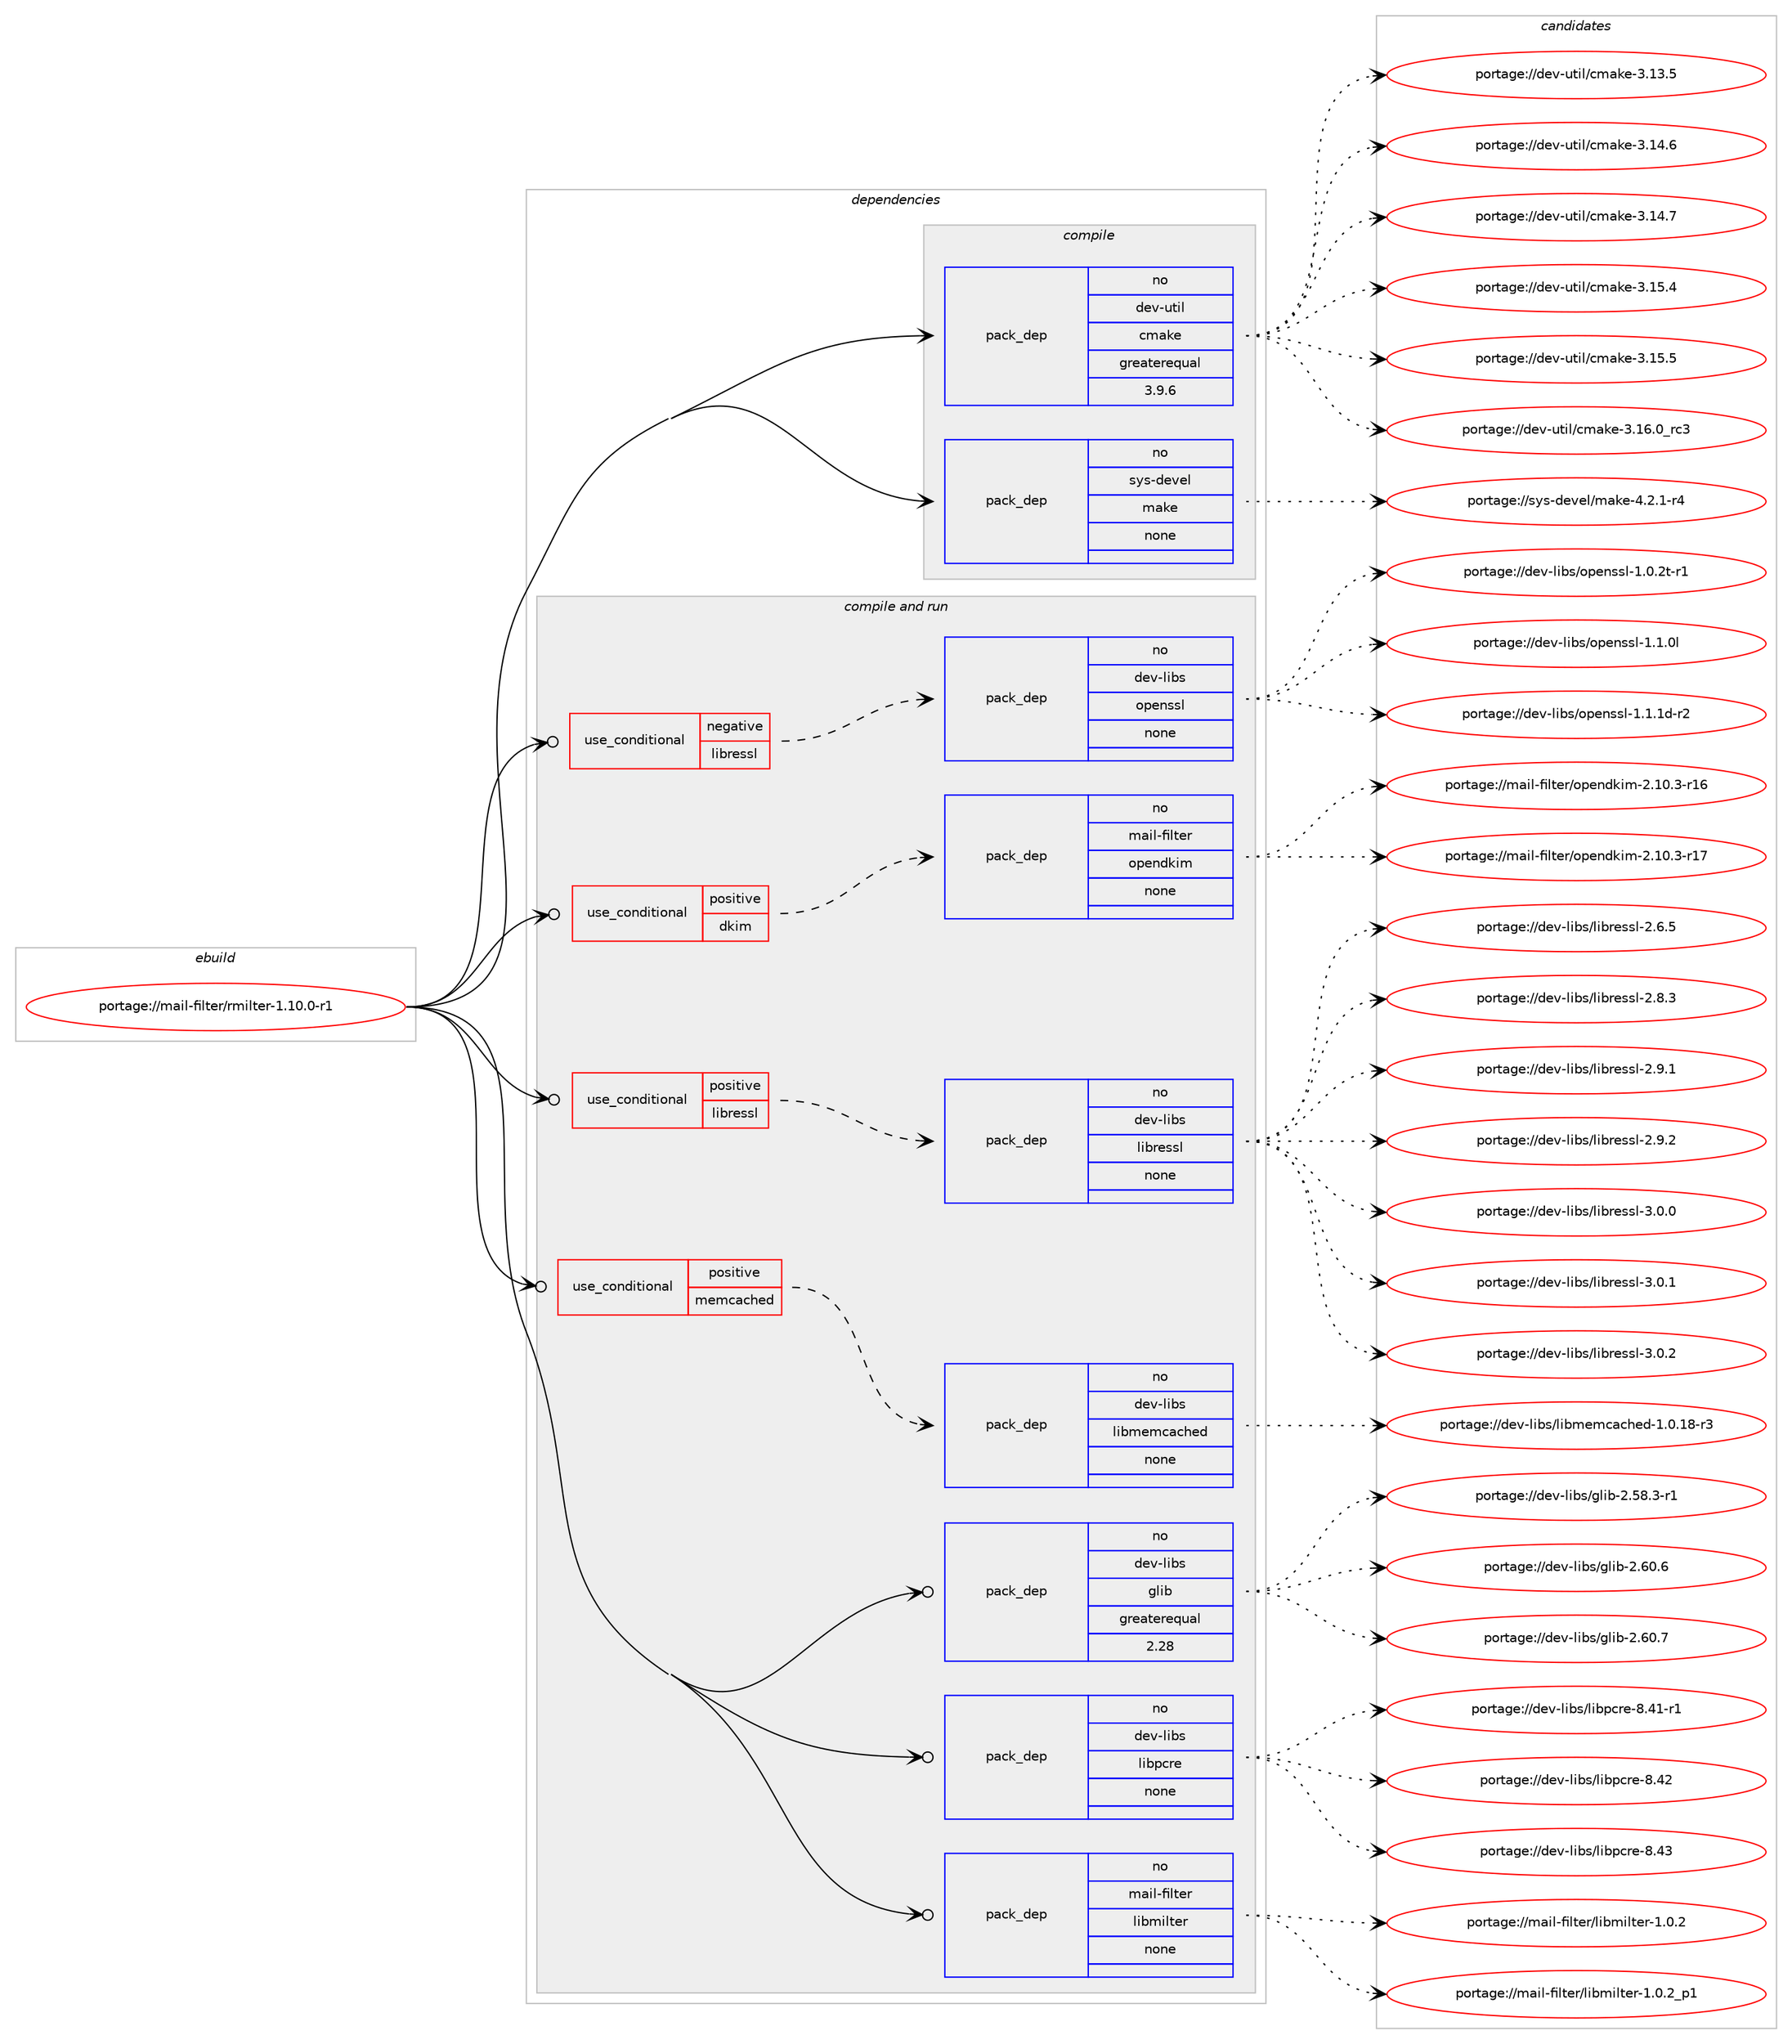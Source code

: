 digraph prolog {

# *************
# Graph options
# *************

newrank=true;
concentrate=true;
compound=true;
graph [rankdir=LR,fontname=Helvetica,fontsize=10,ranksep=1.5];#, ranksep=2.5, nodesep=0.2];
edge  [arrowhead=vee];
node  [fontname=Helvetica,fontsize=10];

# **********
# The ebuild
# **********

subgraph cluster_leftcol {
color=gray;
rank=same;
label=<<i>ebuild</i>>;
id [label="portage://mail-filter/rmilter-1.10.0-r1", color=red, width=4, href="../mail-filter/rmilter-1.10.0-r1.svg"];
}

# ****************
# The dependencies
# ****************

subgraph cluster_midcol {
color=gray;
label=<<i>dependencies</i>>;
subgraph cluster_compile {
fillcolor="#eeeeee";
style=filled;
label=<<i>compile</i>>;
subgraph pack224289 {
dependency306149 [label=<<TABLE BORDER="0" CELLBORDER="1" CELLSPACING="0" CELLPADDING="4" WIDTH="220"><TR><TD ROWSPAN="6" CELLPADDING="30">pack_dep</TD></TR><TR><TD WIDTH="110">no</TD></TR><TR><TD>dev-util</TD></TR><TR><TD>cmake</TD></TR><TR><TD>greaterequal</TD></TR><TR><TD>3.9.6</TD></TR></TABLE>>, shape=none, color=blue];
}
id:e -> dependency306149:w [weight=20,style="solid",arrowhead="vee"];
subgraph pack224290 {
dependency306150 [label=<<TABLE BORDER="0" CELLBORDER="1" CELLSPACING="0" CELLPADDING="4" WIDTH="220"><TR><TD ROWSPAN="6" CELLPADDING="30">pack_dep</TD></TR><TR><TD WIDTH="110">no</TD></TR><TR><TD>sys-devel</TD></TR><TR><TD>make</TD></TR><TR><TD>none</TD></TR><TR><TD></TD></TR></TABLE>>, shape=none, color=blue];
}
id:e -> dependency306150:w [weight=20,style="solid",arrowhead="vee"];
}
subgraph cluster_compileandrun {
fillcolor="#eeeeee";
style=filled;
label=<<i>compile and run</i>>;
subgraph cond76950 {
dependency306151 [label=<<TABLE BORDER="0" CELLBORDER="1" CELLSPACING="0" CELLPADDING="4"><TR><TD ROWSPAN="3" CELLPADDING="10">use_conditional</TD></TR><TR><TD>negative</TD></TR><TR><TD>libressl</TD></TR></TABLE>>, shape=none, color=red];
subgraph pack224291 {
dependency306152 [label=<<TABLE BORDER="0" CELLBORDER="1" CELLSPACING="0" CELLPADDING="4" WIDTH="220"><TR><TD ROWSPAN="6" CELLPADDING="30">pack_dep</TD></TR><TR><TD WIDTH="110">no</TD></TR><TR><TD>dev-libs</TD></TR><TR><TD>openssl</TD></TR><TR><TD>none</TD></TR><TR><TD></TD></TR></TABLE>>, shape=none, color=blue];
}
dependency306151:e -> dependency306152:w [weight=20,style="dashed",arrowhead="vee"];
}
id:e -> dependency306151:w [weight=20,style="solid",arrowhead="odotvee"];
subgraph cond76951 {
dependency306153 [label=<<TABLE BORDER="0" CELLBORDER="1" CELLSPACING="0" CELLPADDING="4"><TR><TD ROWSPAN="3" CELLPADDING="10">use_conditional</TD></TR><TR><TD>positive</TD></TR><TR><TD>dkim</TD></TR></TABLE>>, shape=none, color=red];
subgraph pack224292 {
dependency306154 [label=<<TABLE BORDER="0" CELLBORDER="1" CELLSPACING="0" CELLPADDING="4" WIDTH="220"><TR><TD ROWSPAN="6" CELLPADDING="30">pack_dep</TD></TR><TR><TD WIDTH="110">no</TD></TR><TR><TD>mail-filter</TD></TR><TR><TD>opendkim</TD></TR><TR><TD>none</TD></TR><TR><TD></TD></TR></TABLE>>, shape=none, color=blue];
}
dependency306153:e -> dependency306154:w [weight=20,style="dashed",arrowhead="vee"];
}
id:e -> dependency306153:w [weight=20,style="solid",arrowhead="odotvee"];
subgraph cond76952 {
dependency306155 [label=<<TABLE BORDER="0" CELLBORDER="1" CELLSPACING="0" CELLPADDING="4"><TR><TD ROWSPAN="3" CELLPADDING="10">use_conditional</TD></TR><TR><TD>positive</TD></TR><TR><TD>libressl</TD></TR></TABLE>>, shape=none, color=red];
subgraph pack224293 {
dependency306156 [label=<<TABLE BORDER="0" CELLBORDER="1" CELLSPACING="0" CELLPADDING="4" WIDTH="220"><TR><TD ROWSPAN="6" CELLPADDING="30">pack_dep</TD></TR><TR><TD WIDTH="110">no</TD></TR><TR><TD>dev-libs</TD></TR><TR><TD>libressl</TD></TR><TR><TD>none</TD></TR><TR><TD></TD></TR></TABLE>>, shape=none, color=blue];
}
dependency306155:e -> dependency306156:w [weight=20,style="dashed",arrowhead="vee"];
}
id:e -> dependency306155:w [weight=20,style="solid",arrowhead="odotvee"];
subgraph cond76953 {
dependency306157 [label=<<TABLE BORDER="0" CELLBORDER="1" CELLSPACING="0" CELLPADDING="4"><TR><TD ROWSPAN="3" CELLPADDING="10">use_conditional</TD></TR><TR><TD>positive</TD></TR><TR><TD>memcached</TD></TR></TABLE>>, shape=none, color=red];
subgraph pack224294 {
dependency306158 [label=<<TABLE BORDER="0" CELLBORDER="1" CELLSPACING="0" CELLPADDING="4" WIDTH="220"><TR><TD ROWSPAN="6" CELLPADDING="30">pack_dep</TD></TR><TR><TD WIDTH="110">no</TD></TR><TR><TD>dev-libs</TD></TR><TR><TD>libmemcached</TD></TR><TR><TD>none</TD></TR><TR><TD></TD></TR></TABLE>>, shape=none, color=blue];
}
dependency306157:e -> dependency306158:w [weight=20,style="dashed",arrowhead="vee"];
}
id:e -> dependency306157:w [weight=20,style="solid",arrowhead="odotvee"];
subgraph pack224295 {
dependency306159 [label=<<TABLE BORDER="0" CELLBORDER="1" CELLSPACING="0" CELLPADDING="4" WIDTH="220"><TR><TD ROWSPAN="6" CELLPADDING="30">pack_dep</TD></TR><TR><TD WIDTH="110">no</TD></TR><TR><TD>dev-libs</TD></TR><TR><TD>glib</TD></TR><TR><TD>greaterequal</TD></TR><TR><TD>2.28</TD></TR></TABLE>>, shape=none, color=blue];
}
id:e -> dependency306159:w [weight=20,style="solid",arrowhead="odotvee"];
subgraph pack224296 {
dependency306160 [label=<<TABLE BORDER="0" CELLBORDER="1" CELLSPACING="0" CELLPADDING="4" WIDTH="220"><TR><TD ROWSPAN="6" CELLPADDING="30">pack_dep</TD></TR><TR><TD WIDTH="110">no</TD></TR><TR><TD>dev-libs</TD></TR><TR><TD>libpcre</TD></TR><TR><TD>none</TD></TR><TR><TD></TD></TR></TABLE>>, shape=none, color=blue];
}
id:e -> dependency306160:w [weight=20,style="solid",arrowhead="odotvee"];
subgraph pack224297 {
dependency306161 [label=<<TABLE BORDER="0" CELLBORDER="1" CELLSPACING="0" CELLPADDING="4" WIDTH="220"><TR><TD ROWSPAN="6" CELLPADDING="30">pack_dep</TD></TR><TR><TD WIDTH="110">no</TD></TR><TR><TD>mail-filter</TD></TR><TR><TD>libmilter</TD></TR><TR><TD>none</TD></TR><TR><TD></TD></TR></TABLE>>, shape=none, color=blue];
}
id:e -> dependency306161:w [weight=20,style="solid",arrowhead="odotvee"];
}
subgraph cluster_run {
fillcolor="#eeeeee";
style=filled;
label=<<i>run</i>>;
}
}

# **************
# The candidates
# **************

subgraph cluster_choices {
rank=same;
color=gray;
label=<<i>candidates</i>>;

subgraph choice224289 {
color=black;
nodesep=1;
choiceportage1001011184511711610510847991099710710145514649514653 [label="portage://dev-util/cmake-3.13.5", color=red, width=4,href="../dev-util/cmake-3.13.5.svg"];
choiceportage1001011184511711610510847991099710710145514649524654 [label="portage://dev-util/cmake-3.14.6", color=red, width=4,href="../dev-util/cmake-3.14.6.svg"];
choiceportage1001011184511711610510847991099710710145514649524655 [label="portage://dev-util/cmake-3.14.7", color=red, width=4,href="../dev-util/cmake-3.14.7.svg"];
choiceportage1001011184511711610510847991099710710145514649534652 [label="portage://dev-util/cmake-3.15.4", color=red, width=4,href="../dev-util/cmake-3.15.4.svg"];
choiceportage1001011184511711610510847991099710710145514649534653 [label="portage://dev-util/cmake-3.15.5", color=red, width=4,href="../dev-util/cmake-3.15.5.svg"];
choiceportage1001011184511711610510847991099710710145514649544648951149951 [label="portage://dev-util/cmake-3.16.0_rc3", color=red, width=4,href="../dev-util/cmake-3.16.0_rc3.svg"];
dependency306149:e -> choiceportage1001011184511711610510847991099710710145514649514653:w [style=dotted,weight="100"];
dependency306149:e -> choiceportage1001011184511711610510847991099710710145514649524654:w [style=dotted,weight="100"];
dependency306149:e -> choiceportage1001011184511711610510847991099710710145514649524655:w [style=dotted,weight="100"];
dependency306149:e -> choiceportage1001011184511711610510847991099710710145514649534652:w [style=dotted,weight="100"];
dependency306149:e -> choiceportage1001011184511711610510847991099710710145514649534653:w [style=dotted,weight="100"];
dependency306149:e -> choiceportage1001011184511711610510847991099710710145514649544648951149951:w [style=dotted,weight="100"];
}
subgraph choice224290 {
color=black;
nodesep=1;
choiceportage1151211154510010111810110847109971071014552465046494511452 [label="portage://sys-devel/make-4.2.1-r4", color=red, width=4,href="../sys-devel/make-4.2.1-r4.svg"];
dependency306150:e -> choiceportage1151211154510010111810110847109971071014552465046494511452:w [style=dotted,weight="100"];
}
subgraph choice224291 {
color=black;
nodesep=1;
choiceportage1001011184510810598115471111121011101151151084549464846501164511449 [label="portage://dev-libs/openssl-1.0.2t-r1", color=red, width=4,href="../dev-libs/openssl-1.0.2t-r1.svg"];
choiceportage100101118451081059811547111112101110115115108454946494648108 [label="portage://dev-libs/openssl-1.1.0l", color=red, width=4,href="../dev-libs/openssl-1.1.0l.svg"];
choiceportage1001011184510810598115471111121011101151151084549464946491004511450 [label="portage://dev-libs/openssl-1.1.1d-r2", color=red, width=4,href="../dev-libs/openssl-1.1.1d-r2.svg"];
dependency306152:e -> choiceportage1001011184510810598115471111121011101151151084549464846501164511449:w [style=dotted,weight="100"];
dependency306152:e -> choiceportage100101118451081059811547111112101110115115108454946494648108:w [style=dotted,weight="100"];
dependency306152:e -> choiceportage1001011184510810598115471111121011101151151084549464946491004511450:w [style=dotted,weight="100"];
}
subgraph choice224292 {
color=black;
nodesep=1;
choiceportage10997105108451021051081161011144711111210111010010710510945504649484651451144954 [label="portage://mail-filter/opendkim-2.10.3-r16", color=red, width=4,href="../mail-filter/opendkim-2.10.3-r16.svg"];
choiceportage10997105108451021051081161011144711111210111010010710510945504649484651451144955 [label="portage://mail-filter/opendkim-2.10.3-r17", color=red, width=4,href="../mail-filter/opendkim-2.10.3-r17.svg"];
dependency306154:e -> choiceportage10997105108451021051081161011144711111210111010010710510945504649484651451144954:w [style=dotted,weight="100"];
dependency306154:e -> choiceportage10997105108451021051081161011144711111210111010010710510945504649484651451144955:w [style=dotted,weight="100"];
}
subgraph choice224293 {
color=black;
nodesep=1;
choiceportage10010111845108105981154710810598114101115115108455046544653 [label="portage://dev-libs/libressl-2.6.5", color=red, width=4,href="../dev-libs/libressl-2.6.5.svg"];
choiceportage10010111845108105981154710810598114101115115108455046564651 [label="portage://dev-libs/libressl-2.8.3", color=red, width=4,href="../dev-libs/libressl-2.8.3.svg"];
choiceportage10010111845108105981154710810598114101115115108455046574649 [label="portage://dev-libs/libressl-2.9.1", color=red, width=4,href="../dev-libs/libressl-2.9.1.svg"];
choiceportage10010111845108105981154710810598114101115115108455046574650 [label="portage://dev-libs/libressl-2.9.2", color=red, width=4,href="../dev-libs/libressl-2.9.2.svg"];
choiceportage10010111845108105981154710810598114101115115108455146484648 [label="portage://dev-libs/libressl-3.0.0", color=red, width=4,href="../dev-libs/libressl-3.0.0.svg"];
choiceportage10010111845108105981154710810598114101115115108455146484649 [label="portage://dev-libs/libressl-3.0.1", color=red, width=4,href="../dev-libs/libressl-3.0.1.svg"];
choiceportage10010111845108105981154710810598114101115115108455146484650 [label="portage://dev-libs/libressl-3.0.2", color=red, width=4,href="../dev-libs/libressl-3.0.2.svg"];
dependency306156:e -> choiceportage10010111845108105981154710810598114101115115108455046544653:w [style=dotted,weight="100"];
dependency306156:e -> choiceportage10010111845108105981154710810598114101115115108455046564651:w [style=dotted,weight="100"];
dependency306156:e -> choiceportage10010111845108105981154710810598114101115115108455046574649:w [style=dotted,weight="100"];
dependency306156:e -> choiceportage10010111845108105981154710810598114101115115108455046574650:w [style=dotted,weight="100"];
dependency306156:e -> choiceportage10010111845108105981154710810598114101115115108455146484648:w [style=dotted,weight="100"];
dependency306156:e -> choiceportage10010111845108105981154710810598114101115115108455146484649:w [style=dotted,weight="100"];
dependency306156:e -> choiceportage10010111845108105981154710810598114101115115108455146484650:w [style=dotted,weight="100"];
}
subgraph choice224294 {
color=black;
nodesep=1;
choiceportage10010111845108105981154710810598109101109999799104101100454946484649564511451 [label="portage://dev-libs/libmemcached-1.0.18-r3", color=red, width=4,href="../dev-libs/libmemcached-1.0.18-r3.svg"];
dependency306158:e -> choiceportage10010111845108105981154710810598109101109999799104101100454946484649564511451:w [style=dotted,weight="100"];
}
subgraph choice224295 {
color=black;
nodesep=1;
choiceportage10010111845108105981154710310810598455046535646514511449 [label="portage://dev-libs/glib-2.58.3-r1", color=red, width=4,href="../dev-libs/glib-2.58.3-r1.svg"];
choiceportage1001011184510810598115471031081059845504654484654 [label="portage://dev-libs/glib-2.60.6", color=red, width=4,href="../dev-libs/glib-2.60.6.svg"];
choiceportage1001011184510810598115471031081059845504654484655 [label="portage://dev-libs/glib-2.60.7", color=red, width=4,href="../dev-libs/glib-2.60.7.svg"];
dependency306159:e -> choiceportage10010111845108105981154710310810598455046535646514511449:w [style=dotted,weight="100"];
dependency306159:e -> choiceportage1001011184510810598115471031081059845504654484654:w [style=dotted,weight="100"];
dependency306159:e -> choiceportage1001011184510810598115471031081059845504654484655:w [style=dotted,weight="100"];
}
subgraph choice224296 {
color=black;
nodesep=1;
choiceportage100101118451081059811547108105981129911410145564652494511449 [label="portage://dev-libs/libpcre-8.41-r1", color=red, width=4,href="../dev-libs/libpcre-8.41-r1.svg"];
choiceportage10010111845108105981154710810598112991141014556465250 [label="portage://dev-libs/libpcre-8.42", color=red, width=4,href="../dev-libs/libpcre-8.42.svg"];
choiceportage10010111845108105981154710810598112991141014556465251 [label="portage://dev-libs/libpcre-8.43", color=red, width=4,href="../dev-libs/libpcre-8.43.svg"];
dependency306160:e -> choiceportage100101118451081059811547108105981129911410145564652494511449:w [style=dotted,weight="100"];
dependency306160:e -> choiceportage10010111845108105981154710810598112991141014556465250:w [style=dotted,weight="100"];
dependency306160:e -> choiceportage10010111845108105981154710810598112991141014556465251:w [style=dotted,weight="100"];
}
subgraph choice224297 {
color=black;
nodesep=1;
choiceportage10997105108451021051081161011144710810598109105108116101114454946484650 [label="portage://mail-filter/libmilter-1.0.2", color=red, width=4,href="../mail-filter/libmilter-1.0.2.svg"];
choiceportage109971051084510210510811610111447108105981091051081161011144549464846509511249 [label="portage://mail-filter/libmilter-1.0.2_p1", color=red, width=4,href="../mail-filter/libmilter-1.0.2_p1.svg"];
dependency306161:e -> choiceportage10997105108451021051081161011144710810598109105108116101114454946484650:w [style=dotted,weight="100"];
dependency306161:e -> choiceportage109971051084510210510811610111447108105981091051081161011144549464846509511249:w [style=dotted,weight="100"];
}
}

}
